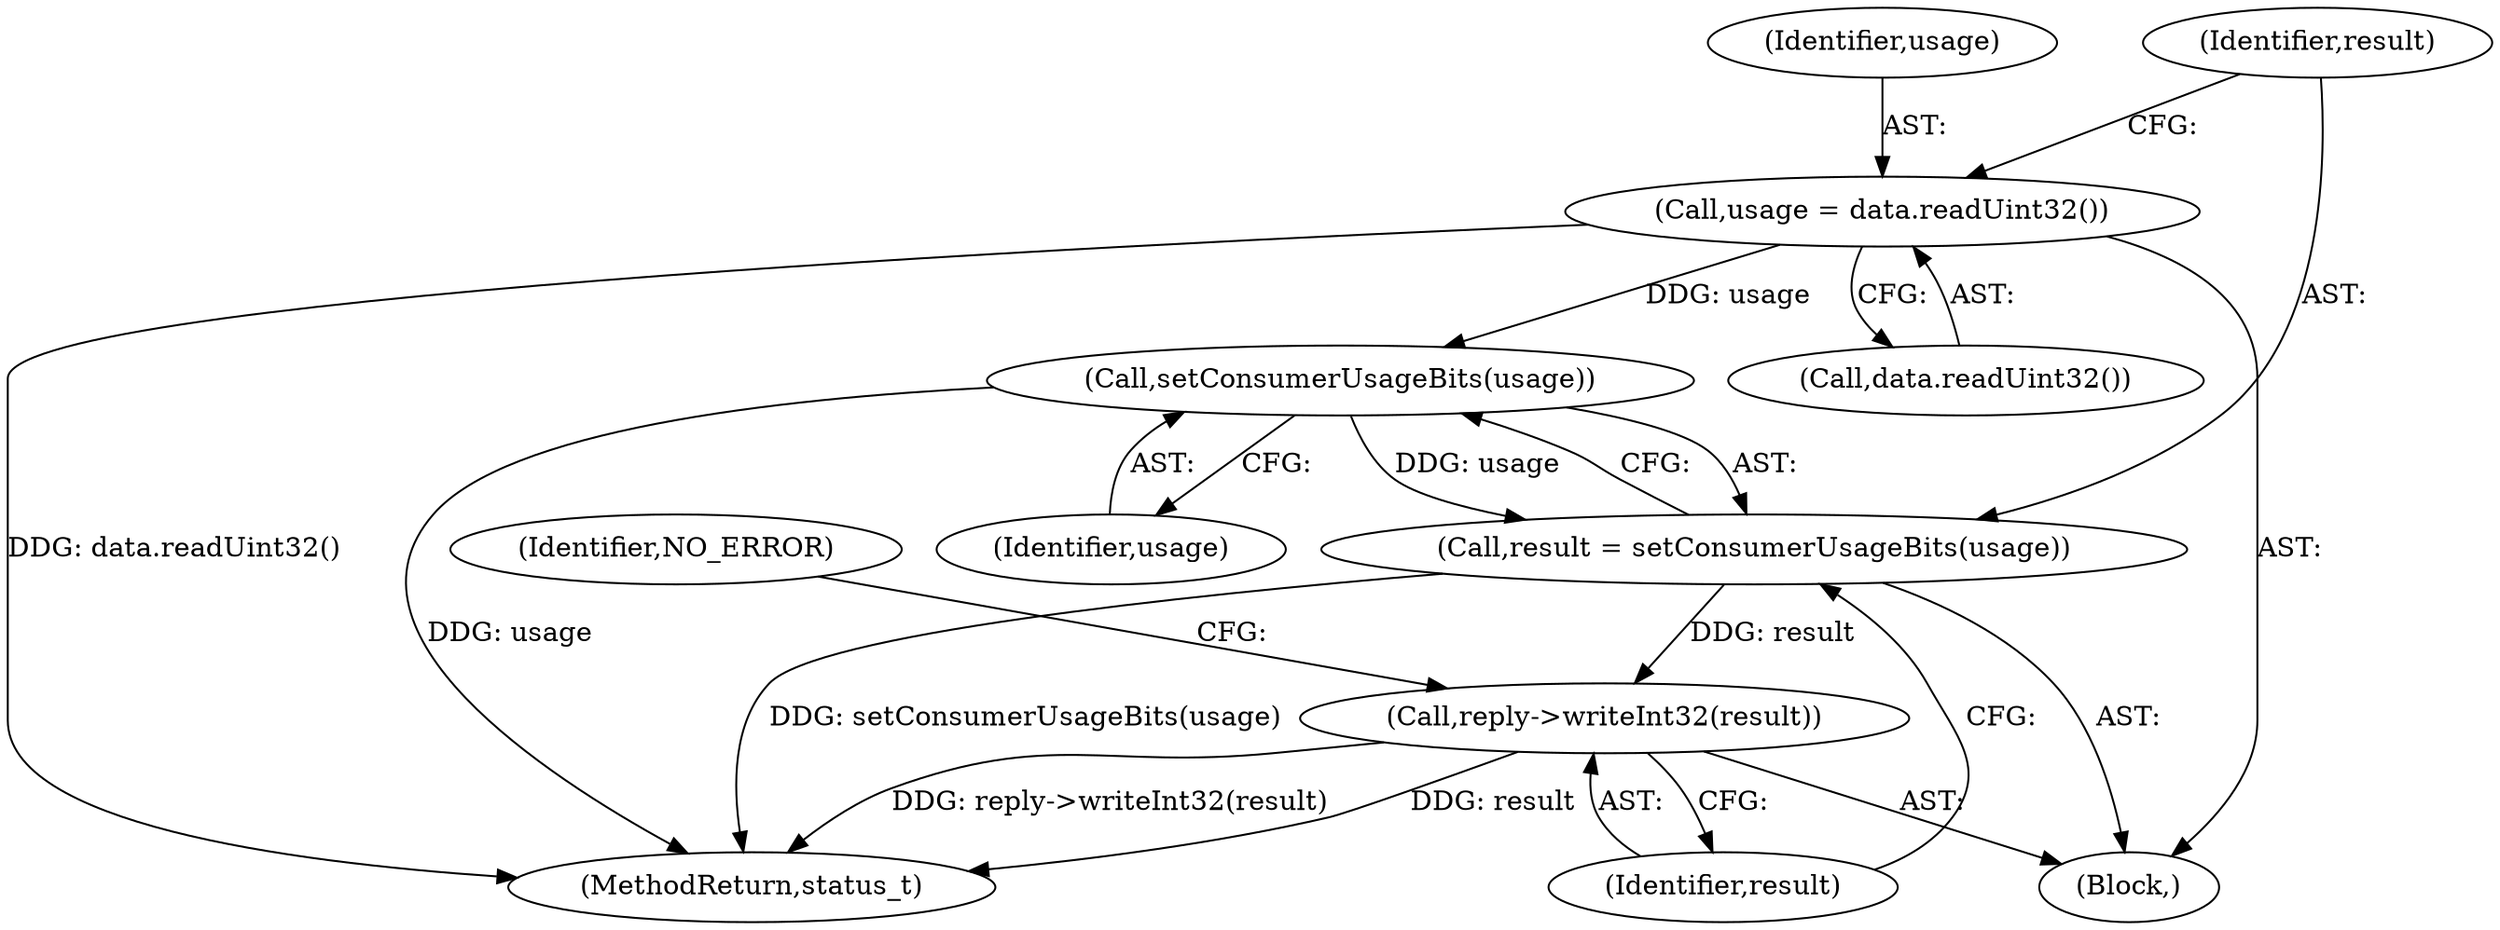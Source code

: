 digraph "0_Android_a30d7d90c4f718e46fb41a99b3d52800e1011b73@API" {
"1000438" [label="(Call,usage = data.readUint32())"];
"1000444" [label="(Call,setConsumerUsageBits(usage))"];
"1000442" [label="(Call,result = setConsumerUsageBits(usage))"];
"1000446" [label="(Call,reply->writeInt32(result))"];
"1000439" [label="(Identifier,usage)"];
"1000440" [label="(Call,data.readUint32())"];
"1000444" [label="(Call,setConsumerUsageBits(usage))"];
"1000449" [label="(Identifier,NO_ERROR)"];
"1000446" [label="(Call,reply->writeInt32(result))"];
"1000442" [label="(Call,result = setConsumerUsageBits(usage))"];
"1000515" [label="(MethodReturn,status_t)"];
"1000432" [label="(Block,)"];
"1000438" [label="(Call,usage = data.readUint32())"];
"1000443" [label="(Identifier,result)"];
"1000445" [label="(Identifier,usage)"];
"1000447" [label="(Identifier,result)"];
"1000438" -> "1000432"  [label="AST: "];
"1000438" -> "1000440"  [label="CFG: "];
"1000439" -> "1000438"  [label="AST: "];
"1000440" -> "1000438"  [label="AST: "];
"1000443" -> "1000438"  [label="CFG: "];
"1000438" -> "1000515"  [label="DDG: data.readUint32()"];
"1000438" -> "1000444"  [label="DDG: usage"];
"1000444" -> "1000442"  [label="AST: "];
"1000444" -> "1000445"  [label="CFG: "];
"1000445" -> "1000444"  [label="AST: "];
"1000442" -> "1000444"  [label="CFG: "];
"1000444" -> "1000515"  [label="DDG: usage"];
"1000444" -> "1000442"  [label="DDG: usage"];
"1000442" -> "1000432"  [label="AST: "];
"1000443" -> "1000442"  [label="AST: "];
"1000447" -> "1000442"  [label="CFG: "];
"1000442" -> "1000515"  [label="DDG: setConsumerUsageBits(usage)"];
"1000442" -> "1000446"  [label="DDG: result"];
"1000446" -> "1000432"  [label="AST: "];
"1000446" -> "1000447"  [label="CFG: "];
"1000447" -> "1000446"  [label="AST: "];
"1000449" -> "1000446"  [label="CFG: "];
"1000446" -> "1000515"  [label="DDG: reply->writeInt32(result)"];
"1000446" -> "1000515"  [label="DDG: result"];
}

